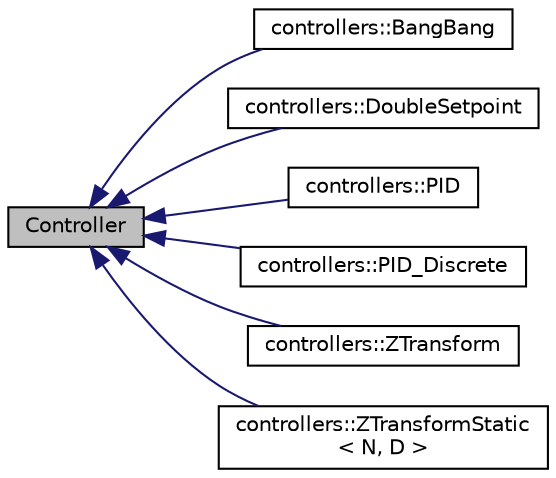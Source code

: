 digraph "Controller"
{
 // LATEX_PDF_SIZE
  edge [fontname="Helvetica",fontsize="10",labelfontname="Helvetica",labelfontsize="10"];
  node [fontname="Helvetica",fontsize="10",shape=record];
  rankdir="LR";
  Node1 [label="Controller",height=0.2,width=0.4,color="black", fillcolor="grey75", style="filled", fontcolor="black",tooltip=" "];
  Node1 -> Node2 [dir="back",color="midnightblue",fontsize="10",style="solid",fontname="Helvetica"];
  Node2 [label="controllers::BangBang",height=0.2,width=0.4,color="black", fillcolor="white", style="filled",URL="$classcontrollers_1_1_bang_bang.html",tooltip=" "];
  Node1 -> Node3 [dir="back",color="midnightblue",fontsize="10",style="solid",fontname="Helvetica"];
  Node3 [label="controllers::DoubleSetpoint",height=0.2,width=0.4,color="black", fillcolor="white", style="filled",URL="$classcontrollers_1_1_double_setpoint.html",tooltip=" "];
  Node1 -> Node4 [dir="back",color="midnightblue",fontsize="10",style="solid",fontname="Helvetica"];
  Node4 [label="controllers::PID",height=0.2,width=0.4,color="black", fillcolor="white", style="filled",URL="$classcontrollers_1_1_p_i_d.html",tooltip=" "];
  Node1 -> Node5 [dir="back",color="midnightblue",fontsize="10",style="solid",fontname="Helvetica"];
  Node5 [label="controllers::PID_Discrete",height=0.2,width=0.4,color="black", fillcolor="white", style="filled",URL="$classcontrollers_1_1_p_i_d___discrete.html",tooltip=" "];
  Node1 -> Node6 [dir="back",color="midnightblue",fontsize="10",style="solid",fontname="Helvetica"];
  Node6 [label="controllers::ZTransform",height=0.2,width=0.4,color="black", fillcolor="white", style="filled",URL="$classcontrollers_1_1_z_transform.html",tooltip=" "];
  Node1 -> Node7 [dir="back",color="midnightblue",fontsize="10",style="solid",fontname="Helvetica"];
  Node7 [label="controllers::ZTransformStatic\l\< N, D \>",height=0.2,width=0.4,color="black", fillcolor="white", style="filled",URL="$classcontrollers_1_1_z_transform_static.html",tooltip=" "];
}
